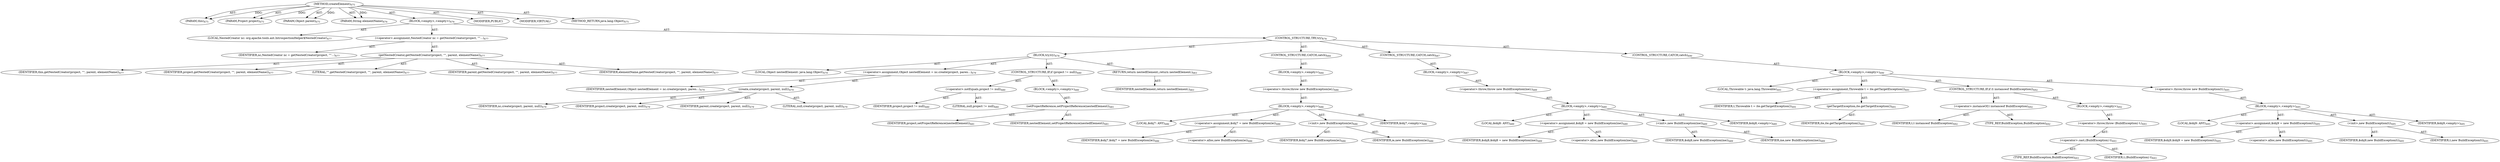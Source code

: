 digraph "createElement" {  
"111669149704" [label = <(METHOD,createElement)<SUB>675</SUB>> ]
"115964116997" [label = <(PARAM,this)<SUB>675</SUB>> ]
"115964117072" [label = <(PARAM,Project project)<SUB>675</SUB>> ]
"115964117073" [label = <(PARAM,Object parent)<SUB>675</SUB>> ]
"115964117074" [label = <(PARAM,String elementName)<SUB>676</SUB>> ]
"25769803842" [label = <(BLOCK,&lt;empty&gt;,&lt;empty&gt;)<SUB>676</SUB>> ]
"94489280556" [label = <(LOCAL,NestedCreator nc: org.apache.tools.ant.IntrospectionHelper$NestedCreator)<SUB>677</SUB>> ]
"30064771442" [label = <(&lt;operator&gt;.assignment,NestedCreator nc = getNestedCreator(project, &quot;&quot;...)<SUB>677</SUB>> ]
"68719477131" [label = <(IDENTIFIER,nc,NestedCreator nc = getNestedCreator(project, &quot;&quot;...)<SUB>677</SUB>> ]
"30064771443" [label = <(getNestedCreator,getNestedCreator(project, &quot;&quot;, parent, elementName))<SUB>677</SUB>> ]
"68719476743" [label = <(IDENTIFIER,this,getNestedCreator(project, &quot;&quot;, parent, elementName))<SUB>677</SUB>> ]
"68719477132" [label = <(IDENTIFIER,project,getNestedCreator(project, &quot;&quot;, parent, elementName))<SUB>677</SUB>> ]
"90194313282" [label = <(LITERAL,&quot;&quot;,getNestedCreator(project, &quot;&quot;, parent, elementName))<SUB>677</SUB>> ]
"68719477133" [label = <(IDENTIFIER,parent,getNestedCreator(project, &quot;&quot;, parent, elementName))<SUB>677</SUB>> ]
"68719477134" [label = <(IDENTIFIER,elementName,getNestedCreator(project, &quot;&quot;, parent, elementName))<SUB>677</SUB>> ]
"47244640308" [label = <(CONTROL_STRUCTURE,TRY,try)<SUB>678</SUB>> ]
"25769803843" [label = <(BLOCK,try,try)<SUB>678</SUB>> ]
"94489280557" [label = <(LOCAL,Object nestedElement: java.lang.Object)<SUB>679</SUB>> ]
"30064771444" [label = <(&lt;operator&gt;.assignment,Object nestedElement = nc.create(project, paren...)<SUB>679</SUB>> ]
"68719477135" [label = <(IDENTIFIER,nestedElement,Object nestedElement = nc.create(project, paren...)<SUB>679</SUB>> ]
"30064771445" [label = <(create,create(project, parent, null))<SUB>679</SUB>> ]
"68719477136" [label = <(IDENTIFIER,nc,create(project, parent, null))<SUB>679</SUB>> ]
"68719477137" [label = <(IDENTIFIER,project,create(project, parent, null))<SUB>679</SUB>> ]
"68719477138" [label = <(IDENTIFIER,parent,create(project, parent, null))<SUB>679</SUB>> ]
"90194313283" [label = <(LITERAL,null,create(project, parent, null))<SUB>679</SUB>> ]
"47244640309" [label = <(CONTROL_STRUCTURE,IF,if (project != null))<SUB>680</SUB>> ]
"30064771446" [label = <(&lt;operator&gt;.notEquals,project != null)<SUB>680</SUB>> ]
"68719477139" [label = <(IDENTIFIER,project,project != null)<SUB>680</SUB>> ]
"90194313284" [label = <(LITERAL,null,project != null)<SUB>680</SUB>> ]
"25769803844" [label = <(BLOCK,&lt;empty&gt;,&lt;empty&gt;)<SUB>680</SUB>> ]
"30064771447" [label = <(setProjectReference,setProjectReference(nestedElement))<SUB>681</SUB>> ]
"68719477140" [label = <(IDENTIFIER,project,setProjectReference(nestedElement))<SUB>681</SUB>> ]
"68719477141" [label = <(IDENTIFIER,nestedElement,setProjectReference(nestedElement))<SUB>681</SUB>> ]
"146028888072" [label = <(RETURN,return nestedElement;,return nestedElement;)<SUB>683</SUB>> ]
"68719477142" [label = <(IDENTIFIER,nestedElement,return nestedElement;)<SUB>683</SUB>> ]
"47244640310" [label = <(CONTROL_STRUCTURE,CATCH,catch)<SUB>684</SUB>> ]
"25769803845" [label = <(BLOCK,&lt;empty&gt;,&lt;empty&gt;)<SUB>684</SUB>> ]
"30064771448" [label = <(&lt;operator&gt;.throw,throw new BuildException(ie);)<SUB>686</SUB>> ]
"25769803846" [label = <(BLOCK,&lt;empty&gt;,&lt;empty&gt;)<SUB>686</SUB>> ]
"94489280558" [label = <(LOCAL,$obj7: ANY)<SUB>686</SUB>> ]
"30064771449" [label = <(&lt;operator&gt;.assignment,$obj7 = new BuildException(ie))<SUB>686</SUB>> ]
"68719477143" [label = <(IDENTIFIER,$obj7,$obj7 = new BuildException(ie))<SUB>686</SUB>> ]
"30064771450" [label = <(&lt;operator&gt;.alloc,new BuildException(ie))<SUB>686</SUB>> ]
"30064771451" [label = <(&lt;init&gt;,new BuildException(ie))<SUB>686</SUB>> ]
"68719477144" [label = <(IDENTIFIER,$obj7,new BuildException(ie))<SUB>686</SUB>> ]
"68719477145" [label = <(IDENTIFIER,ie,new BuildException(ie))<SUB>686</SUB>> ]
"68719477146" [label = <(IDENTIFIER,$obj7,&lt;empty&gt;)<SUB>686</SUB>> ]
"47244640311" [label = <(CONTROL_STRUCTURE,CATCH,catch)<SUB>687</SUB>> ]
"25769803847" [label = <(BLOCK,&lt;empty&gt;,&lt;empty&gt;)<SUB>687</SUB>> ]
"30064771452" [label = <(&lt;operator&gt;.throw,throw new BuildException(ine);)<SUB>689</SUB>> ]
"25769803848" [label = <(BLOCK,&lt;empty&gt;,&lt;empty&gt;)<SUB>689</SUB>> ]
"94489280559" [label = <(LOCAL,$obj8: ANY)<SUB>689</SUB>> ]
"30064771453" [label = <(&lt;operator&gt;.assignment,$obj8 = new BuildException(ine))<SUB>689</SUB>> ]
"68719477147" [label = <(IDENTIFIER,$obj8,$obj8 = new BuildException(ine))<SUB>689</SUB>> ]
"30064771454" [label = <(&lt;operator&gt;.alloc,new BuildException(ine))<SUB>689</SUB>> ]
"30064771455" [label = <(&lt;init&gt;,new BuildException(ine))<SUB>689</SUB>> ]
"68719477148" [label = <(IDENTIFIER,$obj8,new BuildException(ine))<SUB>689</SUB>> ]
"68719477149" [label = <(IDENTIFIER,ine,new BuildException(ine))<SUB>689</SUB>> ]
"68719477150" [label = <(IDENTIFIER,$obj8,&lt;empty&gt;)<SUB>689</SUB>> ]
"47244640312" [label = <(CONTROL_STRUCTURE,CATCH,catch)<SUB>690</SUB>> ]
"25769803849" [label = <(BLOCK,&lt;empty&gt;,&lt;empty&gt;)<SUB>690</SUB>> ]
"94489280560" [label = <(LOCAL,Throwable t: java.lang.Throwable)<SUB>691</SUB>> ]
"30064771456" [label = <(&lt;operator&gt;.assignment,Throwable t = ite.getTargetException())<SUB>691</SUB>> ]
"68719477151" [label = <(IDENTIFIER,t,Throwable t = ite.getTargetException())<SUB>691</SUB>> ]
"30064771457" [label = <(getTargetException,ite.getTargetException())<SUB>691</SUB>> ]
"68719477152" [label = <(IDENTIFIER,ite,ite.getTargetException())<SUB>691</SUB>> ]
"47244640313" [label = <(CONTROL_STRUCTURE,IF,if (t instanceof BuildException))<SUB>692</SUB>> ]
"30064771458" [label = <(&lt;operator&gt;.instanceOf,t instanceof BuildException)<SUB>692</SUB>> ]
"68719477153" [label = <(IDENTIFIER,t,t instanceof BuildException)<SUB>692</SUB>> ]
"180388626448" [label = <(TYPE_REF,BuildException,BuildException)<SUB>692</SUB>> ]
"25769803850" [label = <(BLOCK,&lt;empty&gt;,&lt;empty&gt;)<SUB>692</SUB>> ]
"30064771459" [label = <(&lt;operator&gt;.throw,throw (BuildException) t;)<SUB>693</SUB>> ]
"30064771460" [label = <(&lt;operator&gt;.cast,(BuildException) t)<SUB>693</SUB>> ]
"180388626449" [label = <(TYPE_REF,BuildException,BuildException)<SUB>693</SUB>> ]
"68719477154" [label = <(IDENTIFIER,t,(BuildException) t)<SUB>693</SUB>> ]
"30064771461" [label = <(&lt;operator&gt;.throw,throw new BuildException(t);)<SUB>695</SUB>> ]
"25769803851" [label = <(BLOCK,&lt;empty&gt;,&lt;empty&gt;)<SUB>695</SUB>> ]
"94489280561" [label = <(LOCAL,$obj9: ANY)<SUB>695</SUB>> ]
"30064771462" [label = <(&lt;operator&gt;.assignment,$obj9 = new BuildException(t))<SUB>695</SUB>> ]
"68719477155" [label = <(IDENTIFIER,$obj9,$obj9 = new BuildException(t))<SUB>695</SUB>> ]
"30064771463" [label = <(&lt;operator&gt;.alloc,new BuildException(t))<SUB>695</SUB>> ]
"30064771464" [label = <(&lt;init&gt;,new BuildException(t))<SUB>695</SUB>> ]
"68719477156" [label = <(IDENTIFIER,$obj9,new BuildException(t))<SUB>695</SUB>> ]
"68719477157" [label = <(IDENTIFIER,t,new BuildException(t))<SUB>695</SUB>> ]
"68719477158" [label = <(IDENTIFIER,$obj9,&lt;empty&gt;)<SUB>695</SUB>> ]
"133143986203" [label = <(MODIFIER,PUBLIC)> ]
"133143986204" [label = <(MODIFIER,VIRTUAL)> ]
"128849018888" [label = <(METHOD_RETURN,java.lang.Object)<SUB>675</SUB>> ]
  "111669149704" -> "115964116997"  [ label = "AST: "] 
  "111669149704" -> "115964117072"  [ label = "AST: "] 
  "111669149704" -> "115964117073"  [ label = "AST: "] 
  "111669149704" -> "115964117074"  [ label = "AST: "] 
  "111669149704" -> "25769803842"  [ label = "AST: "] 
  "111669149704" -> "133143986203"  [ label = "AST: "] 
  "111669149704" -> "133143986204"  [ label = "AST: "] 
  "111669149704" -> "128849018888"  [ label = "AST: "] 
  "25769803842" -> "94489280556"  [ label = "AST: "] 
  "25769803842" -> "30064771442"  [ label = "AST: "] 
  "25769803842" -> "47244640308"  [ label = "AST: "] 
  "30064771442" -> "68719477131"  [ label = "AST: "] 
  "30064771442" -> "30064771443"  [ label = "AST: "] 
  "30064771443" -> "68719476743"  [ label = "AST: "] 
  "30064771443" -> "68719477132"  [ label = "AST: "] 
  "30064771443" -> "90194313282"  [ label = "AST: "] 
  "30064771443" -> "68719477133"  [ label = "AST: "] 
  "30064771443" -> "68719477134"  [ label = "AST: "] 
  "47244640308" -> "25769803843"  [ label = "AST: "] 
  "47244640308" -> "47244640310"  [ label = "AST: "] 
  "47244640308" -> "47244640311"  [ label = "AST: "] 
  "47244640308" -> "47244640312"  [ label = "AST: "] 
  "25769803843" -> "94489280557"  [ label = "AST: "] 
  "25769803843" -> "30064771444"  [ label = "AST: "] 
  "25769803843" -> "47244640309"  [ label = "AST: "] 
  "25769803843" -> "146028888072"  [ label = "AST: "] 
  "30064771444" -> "68719477135"  [ label = "AST: "] 
  "30064771444" -> "30064771445"  [ label = "AST: "] 
  "30064771445" -> "68719477136"  [ label = "AST: "] 
  "30064771445" -> "68719477137"  [ label = "AST: "] 
  "30064771445" -> "68719477138"  [ label = "AST: "] 
  "30064771445" -> "90194313283"  [ label = "AST: "] 
  "47244640309" -> "30064771446"  [ label = "AST: "] 
  "47244640309" -> "25769803844"  [ label = "AST: "] 
  "30064771446" -> "68719477139"  [ label = "AST: "] 
  "30064771446" -> "90194313284"  [ label = "AST: "] 
  "25769803844" -> "30064771447"  [ label = "AST: "] 
  "30064771447" -> "68719477140"  [ label = "AST: "] 
  "30064771447" -> "68719477141"  [ label = "AST: "] 
  "146028888072" -> "68719477142"  [ label = "AST: "] 
  "47244640310" -> "25769803845"  [ label = "AST: "] 
  "25769803845" -> "30064771448"  [ label = "AST: "] 
  "30064771448" -> "25769803846"  [ label = "AST: "] 
  "25769803846" -> "94489280558"  [ label = "AST: "] 
  "25769803846" -> "30064771449"  [ label = "AST: "] 
  "25769803846" -> "30064771451"  [ label = "AST: "] 
  "25769803846" -> "68719477146"  [ label = "AST: "] 
  "30064771449" -> "68719477143"  [ label = "AST: "] 
  "30064771449" -> "30064771450"  [ label = "AST: "] 
  "30064771451" -> "68719477144"  [ label = "AST: "] 
  "30064771451" -> "68719477145"  [ label = "AST: "] 
  "47244640311" -> "25769803847"  [ label = "AST: "] 
  "25769803847" -> "30064771452"  [ label = "AST: "] 
  "30064771452" -> "25769803848"  [ label = "AST: "] 
  "25769803848" -> "94489280559"  [ label = "AST: "] 
  "25769803848" -> "30064771453"  [ label = "AST: "] 
  "25769803848" -> "30064771455"  [ label = "AST: "] 
  "25769803848" -> "68719477150"  [ label = "AST: "] 
  "30064771453" -> "68719477147"  [ label = "AST: "] 
  "30064771453" -> "30064771454"  [ label = "AST: "] 
  "30064771455" -> "68719477148"  [ label = "AST: "] 
  "30064771455" -> "68719477149"  [ label = "AST: "] 
  "47244640312" -> "25769803849"  [ label = "AST: "] 
  "25769803849" -> "94489280560"  [ label = "AST: "] 
  "25769803849" -> "30064771456"  [ label = "AST: "] 
  "25769803849" -> "47244640313"  [ label = "AST: "] 
  "25769803849" -> "30064771461"  [ label = "AST: "] 
  "30064771456" -> "68719477151"  [ label = "AST: "] 
  "30064771456" -> "30064771457"  [ label = "AST: "] 
  "30064771457" -> "68719477152"  [ label = "AST: "] 
  "47244640313" -> "30064771458"  [ label = "AST: "] 
  "47244640313" -> "25769803850"  [ label = "AST: "] 
  "30064771458" -> "68719477153"  [ label = "AST: "] 
  "30064771458" -> "180388626448"  [ label = "AST: "] 
  "25769803850" -> "30064771459"  [ label = "AST: "] 
  "30064771459" -> "30064771460"  [ label = "AST: "] 
  "30064771460" -> "180388626449"  [ label = "AST: "] 
  "30064771460" -> "68719477154"  [ label = "AST: "] 
  "30064771461" -> "25769803851"  [ label = "AST: "] 
  "25769803851" -> "94489280561"  [ label = "AST: "] 
  "25769803851" -> "30064771462"  [ label = "AST: "] 
  "25769803851" -> "30064771464"  [ label = "AST: "] 
  "25769803851" -> "68719477158"  [ label = "AST: "] 
  "30064771462" -> "68719477155"  [ label = "AST: "] 
  "30064771462" -> "30064771463"  [ label = "AST: "] 
  "30064771464" -> "68719477156"  [ label = "AST: "] 
  "30064771464" -> "68719477157"  [ label = "AST: "] 
  "111669149704" -> "115964116997"  [ label = "DDG: "] 
  "111669149704" -> "115964117072"  [ label = "DDG: "] 
  "111669149704" -> "115964117073"  [ label = "DDG: "] 
  "111669149704" -> "115964117074"  [ label = "DDG: "] 
}
